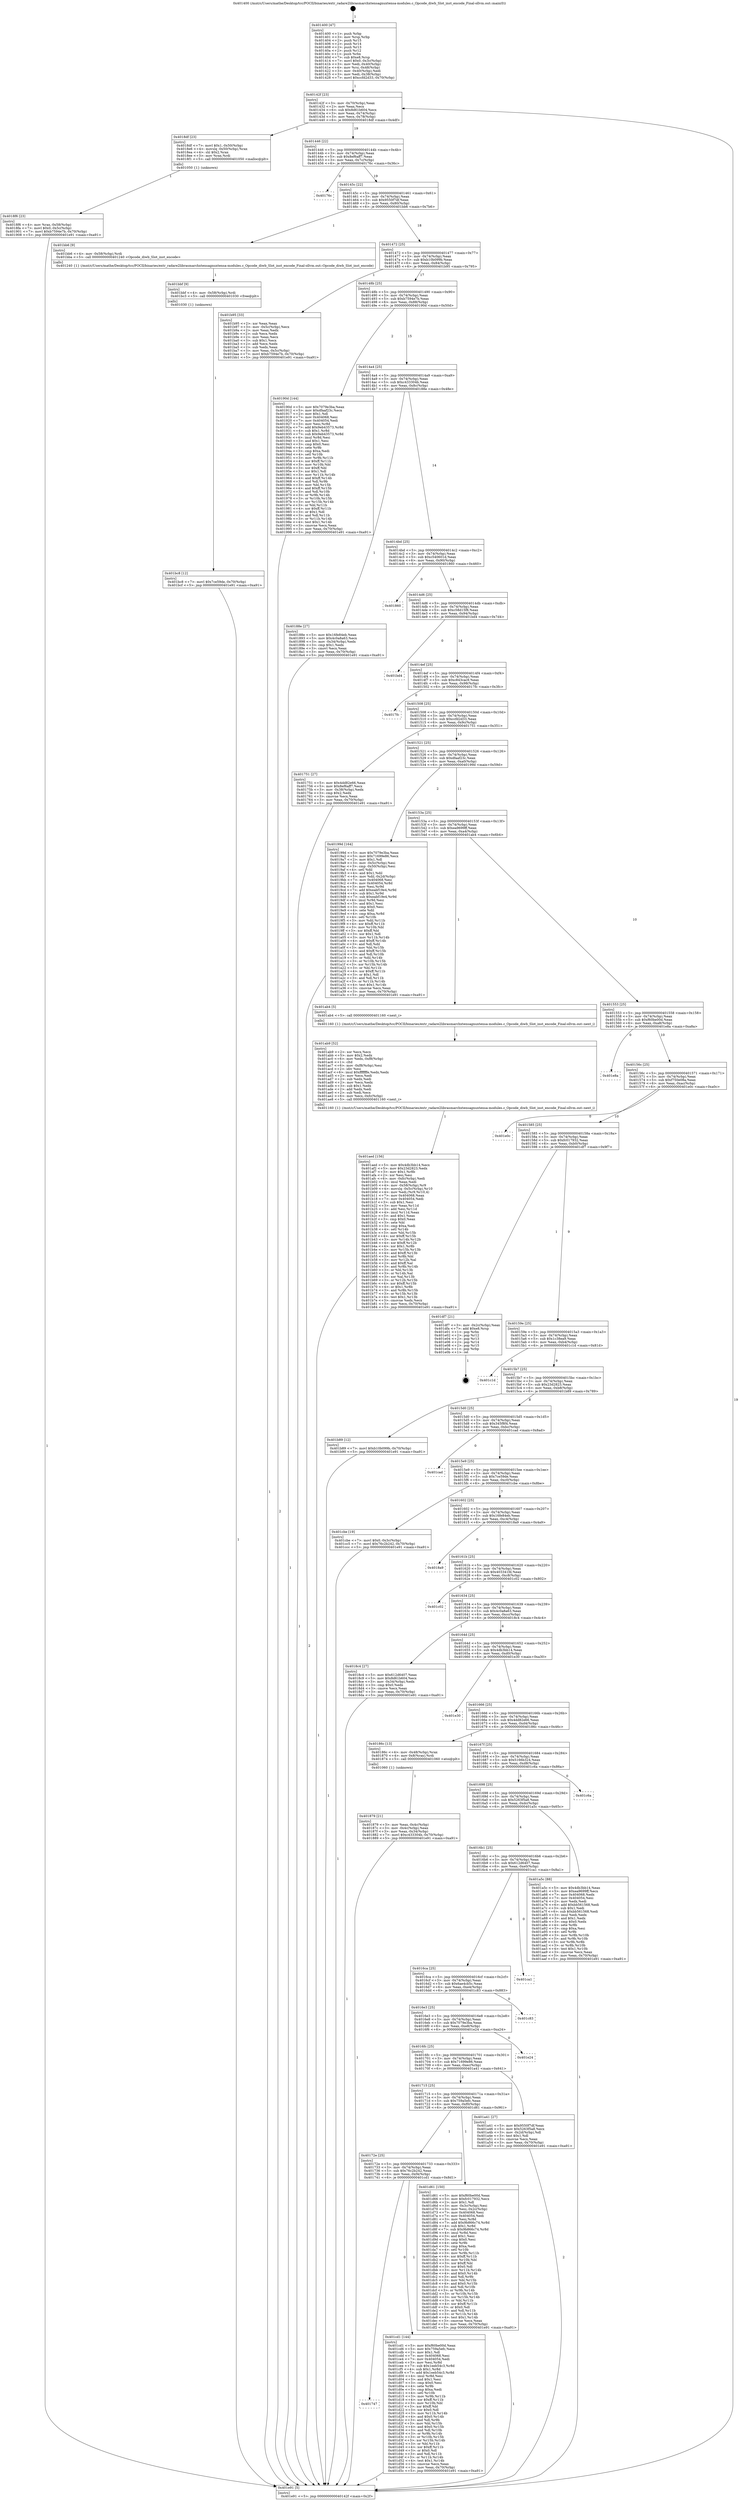 digraph "0x401400" {
  label = "0x401400 (/mnt/c/Users/mathe/Desktop/tcc/POCII/binaries/extr_radare2librasmarchxtensagnuxtensa-modules.c_Opcode_diwb_Slot_inst_encode_Final-ollvm.out::main(0))"
  labelloc = "t"
  node[shape=record]

  Entry [label="",width=0.3,height=0.3,shape=circle,fillcolor=black,style=filled]
  "0x40142f" [label="{
     0x40142f [23]\l
     | [instrs]\l
     &nbsp;&nbsp;0x40142f \<+3\>: mov -0x70(%rbp),%eax\l
     &nbsp;&nbsp;0x401432 \<+2\>: mov %eax,%ecx\l
     &nbsp;&nbsp;0x401434 \<+6\>: sub $0x8d61b604,%ecx\l
     &nbsp;&nbsp;0x40143a \<+3\>: mov %eax,-0x74(%rbp)\l
     &nbsp;&nbsp;0x40143d \<+3\>: mov %ecx,-0x78(%rbp)\l
     &nbsp;&nbsp;0x401440 \<+6\>: je 00000000004018df \<main+0x4df\>\l
  }"]
  "0x4018df" [label="{
     0x4018df [23]\l
     | [instrs]\l
     &nbsp;&nbsp;0x4018df \<+7\>: movl $0x1,-0x50(%rbp)\l
     &nbsp;&nbsp;0x4018e6 \<+4\>: movslq -0x50(%rbp),%rax\l
     &nbsp;&nbsp;0x4018ea \<+4\>: shl $0x2,%rax\l
     &nbsp;&nbsp;0x4018ee \<+3\>: mov %rax,%rdi\l
     &nbsp;&nbsp;0x4018f1 \<+5\>: call 0000000000401050 \<malloc@plt\>\l
     | [calls]\l
     &nbsp;&nbsp;0x401050 \{1\} (unknown)\l
  }"]
  "0x401446" [label="{
     0x401446 [22]\l
     | [instrs]\l
     &nbsp;&nbsp;0x401446 \<+5\>: jmp 000000000040144b \<main+0x4b\>\l
     &nbsp;&nbsp;0x40144b \<+3\>: mov -0x74(%rbp),%eax\l
     &nbsp;&nbsp;0x40144e \<+5\>: sub $0x8ef6aff7,%eax\l
     &nbsp;&nbsp;0x401453 \<+3\>: mov %eax,-0x7c(%rbp)\l
     &nbsp;&nbsp;0x401456 \<+6\>: je 000000000040176c \<main+0x36c\>\l
  }"]
  Exit [label="",width=0.3,height=0.3,shape=circle,fillcolor=black,style=filled,peripheries=2]
  "0x40176c" [label="{
     0x40176c\l
  }", style=dashed]
  "0x40145c" [label="{
     0x40145c [22]\l
     | [instrs]\l
     &nbsp;&nbsp;0x40145c \<+5\>: jmp 0000000000401461 \<main+0x61\>\l
     &nbsp;&nbsp;0x401461 \<+3\>: mov -0x74(%rbp),%eax\l
     &nbsp;&nbsp;0x401464 \<+5\>: sub $0x9550f7df,%eax\l
     &nbsp;&nbsp;0x401469 \<+3\>: mov %eax,-0x80(%rbp)\l
     &nbsp;&nbsp;0x40146c \<+6\>: je 0000000000401bb6 \<main+0x7b6\>\l
  }"]
  "0x401747" [label="{
     0x401747\l
  }", style=dashed]
  "0x401bb6" [label="{
     0x401bb6 [9]\l
     | [instrs]\l
     &nbsp;&nbsp;0x401bb6 \<+4\>: mov -0x58(%rbp),%rdi\l
     &nbsp;&nbsp;0x401bba \<+5\>: call 0000000000401240 \<Opcode_diwb_Slot_inst_encode\>\l
     | [calls]\l
     &nbsp;&nbsp;0x401240 \{1\} (/mnt/c/Users/mathe/Desktop/tcc/POCII/binaries/extr_radare2librasmarchxtensagnuxtensa-modules.c_Opcode_diwb_Slot_inst_encode_Final-ollvm.out::Opcode_diwb_Slot_inst_encode)\l
  }"]
  "0x401472" [label="{
     0x401472 [25]\l
     | [instrs]\l
     &nbsp;&nbsp;0x401472 \<+5\>: jmp 0000000000401477 \<main+0x77\>\l
     &nbsp;&nbsp;0x401477 \<+3\>: mov -0x74(%rbp),%eax\l
     &nbsp;&nbsp;0x40147a \<+5\>: sub $0xb10b099b,%eax\l
     &nbsp;&nbsp;0x40147f \<+6\>: mov %eax,-0x84(%rbp)\l
     &nbsp;&nbsp;0x401485 \<+6\>: je 0000000000401b95 \<main+0x795\>\l
  }"]
  "0x401cd1" [label="{
     0x401cd1 [144]\l
     | [instrs]\l
     &nbsp;&nbsp;0x401cd1 \<+5\>: mov $0xf60be00d,%eax\l
     &nbsp;&nbsp;0x401cd6 \<+5\>: mov $0x759a5efc,%ecx\l
     &nbsp;&nbsp;0x401cdb \<+2\>: mov $0x1,%dl\l
     &nbsp;&nbsp;0x401cdd \<+7\>: mov 0x404068,%esi\l
     &nbsp;&nbsp;0x401ce4 \<+7\>: mov 0x404054,%edi\l
     &nbsp;&nbsp;0x401ceb \<+3\>: mov %esi,%r8d\l
     &nbsp;&nbsp;0x401cee \<+7\>: sub $0x1eeb54c3,%r8d\l
     &nbsp;&nbsp;0x401cf5 \<+4\>: sub $0x1,%r8d\l
     &nbsp;&nbsp;0x401cf9 \<+7\>: add $0x1eeb54c3,%r8d\l
     &nbsp;&nbsp;0x401d00 \<+4\>: imul %r8d,%esi\l
     &nbsp;&nbsp;0x401d04 \<+3\>: and $0x1,%esi\l
     &nbsp;&nbsp;0x401d07 \<+3\>: cmp $0x0,%esi\l
     &nbsp;&nbsp;0x401d0a \<+4\>: sete %r9b\l
     &nbsp;&nbsp;0x401d0e \<+3\>: cmp $0xa,%edi\l
     &nbsp;&nbsp;0x401d11 \<+4\>: setl %r10b\l
     &nbsp;&nbsp;0x401d15 \<+3\>: mov %r9b,%r11b\l
     &nbsp;&nbsp;0x401d18 \<+4\>: xor $0xff,%r11b\l
     &nbsp;&nbsp;0x401d1c \<+3\>: mov %r10b,%bl\l
     &nbsp;&nbsp;0x401d1f \<+3\>: xor $0xff,%bl\l
     &nbsp;&nbsp;0x401d22 \<+3\>: xor $0x0,%dl\l
     &nbsp;&nbsp;0x401d25 \<+3\>: mov %r11b,%r14b\l
     &nbsp;&nbsp;0x401d28 \<+4\>: and $0x0,%r14b\l
     &nbsp;&nbsp;0x401d2c \<+3\>: and %dl,%r9b\l
     &nbsp;&nbsp;0x401d2f \<+3\>: mov %bl,%r15b\l
     &nbsp;&nbsp;0x401d32 \<+4\>: and $0x0,%r15b\l
     &nbsp;&nbsp;0x401d36 \<+3\>: and %dl,%r10b\l
     &nbsp;&nbsp;0x401d39 \<+3\>: or %r9b,%r14b\l
     &nbsp;&nbsp;0x401d3c \<+3\>: or %r10b,%r15b\l
     &nbsp;&nbsp;0x401d3f \<+3\>: xor %r15b,%r14b\l
     &nbsp;&nbsp;0x401d42 \<+3\>: or %bl,%r11b\l
     &nbsp;&nbsp;0x401d45 \<+4\>: xor $0xff,%r11b\l
     &nbsp;&nbsp;0x401d49 \<+3\>: or $0x0,%dl\l
     &nbsp;&nbsp;0x401d4c \<+3\>: and %dl,%r11b\l
     &nbsp;&nbsp;0x401d4f \<+3\>: or %r11b,%r14b\l
     &nbsp;&nbsp;0x401d52 \<+4\>: test $0x1,%r14b\l
     &nbsp;&nbsp;0x401d56 \<+3\>: cmovne %ecx,%eax\l
     &nbsp;&nbsp;0x401d59 \<+3\>: mov %eax,-0x70(%rbp)\l
     &nbsp;&nbsp;0x401d5c \<+5\>: jmp 0000000000401e91 \<main+0xa91\>\l
  }"]
  "0x401b95" [label="{
     0x401b95 [33]\l
     | [instrs]\l
     &nbsp;&nbsp;0x401b95 \<+2\>: xor %eax,%eax\l
     &nbsp;&nbsp;0x401b97 \<+3\>: mov -0x5c(%rbp),%ecx\l
     &nbsp;&nbsp;0x401b9a \<+2\>: mov %eax,%edx\l
     &nbsp;&nbsp;0x401b9c \<+2\>: sub %ecx,%edx\l
     &nbsp;&nbsp;0x401b9e \<+2\>: mov %eax,%ecx\l
     &nbsp;&nbsp;0x401ba0 \<+3\>: sub $0x1,%ecx\l
     &nbsp;&nbsp;0x401ba3 \<+2\>: add %ecx,%edx\l
     &nbsp;&nbsp;0x401ba5 \<+2\>: sub %edx,%eax\l
     &nbsp;&nbsp;0x401ba7 \<+3\>: mov %eax,-0x5c(%rbp)\l
     &nbsp;&nbsp;0x401baa \<+7\>: movl $0xb7594e7b,-0x70(%rbp)\l
     &nbsp;&nbsp;0x401bb1 \<+5\>: jmp 0000000000401e91 \<main+0xa91\>\l
  }"]
  "0x40148b" [label="{
     0x40148b [25]\l
     | [instrs]\l
     &nbsp;&nbsp;0x40148b \<+5\>: jmp 0000000000401490 \<main+0x90\>\l
     &nbsp;&nbsp;0x401490 \<+3\>: mov -0x74(%rbp),%eax\l
     &nbsp;&nbsp;0x401493 \<+5\>: sub $0xb7594e7b,%eax\l
     &nbsp;&nbsp;0x401498 \<+6\>: mov %eax,-0x88(%rbp)\l
     &nbsp;&nbsp;0x40149e \<+6\>: je 000000000040190d \<main+0x50d\>\l
  }"]
  "0x40172e" [label="{
     0x40172e [25]\l
     | [instrs]\l
     &nbsp;&nbsp;0x40172e \<+5\>: jmp 0000000000401733 \<main+0x333\>\l
     &nbsp;&nbsp;0x401733 \<+3\>: mov -0x74(%rbp),%eax\l
     &nbsp;&nbsp;0x401736 \<+5\>: sub $0x76c2b242,%eax\l
     &nbsp;&nbsp;0x40173b \<+6\>: mov %eax,-0xf4(%rbp)\l
     &nbsp;&nbsp;0x401741 \<+6\>: je 0000000000401cd1 \<main+0x8d1\>\l
  }"]
  "0x40190d" [label="{
     0x40190d [144]\l
     | [instrs]\l
     &nbsp;&nbsp;0x40190d \<+5\>: mov $0x7079e3ba,%eax\l
     &nbsp;&nbsp;0x401912 \<+5\>: mov $0xdfaaf23c,%ecx\l
     &nbsp;&nbsp;0x401917 \<+2\>: mov $0x1,%dl\l
     &nbsp;&nbsp;0x401919 \<+7\>: mov 0x404068,%esi\l
     &nbsp;&nbsp;0x401920 \<+7\>: mov 0x404054,%edi\l
     &nbsp;&nbsp;0x401927 \<+3\>: mov %esi,%r8d\l
     &nbsp;&nbsp;0x40192a \<+7\>: add $0x9eb43573,%r8d\l
     &nbsp;&nbsp;0x401931 \<+4\>: sub $0x1,%r8d\l
     &nbsp;&nbsp;0x401935 \<+7\>: sub $0x9eb43573,%r8d\l
     &nbsp;&nbsp;0x40193c \<+4\>: imul %r8d,%esi\l
     &nbsp;&nbsp;0x401940 \<+3\>: and $0x1,%esi\l
     &nbsp;&nbsp;0x401943 \<+3\>: cmp $0x0,%esi\l
     &nbsp;&nbsp;0x401946 \<+4\>: sete %r9b\l
     &nbsp;&nbsp;0x40194a \<+3\>: cmp $0xa,%edi\l
     &nbsp;&nbsp;0x40194d \<+4\>: setl %r10b\l
     &nbsp;&nbsp;0x401951 \<+3\>: mov %r9b,%r11b\l
     &nbsp;&nbsp;0x401954 \<+4\>: xor $0xff,%r11b\l
     &nbsp;&nbsp;0x401958 \<+3\>: mov %r10b,%bl\l
     &nbsp;&nbsp;0x40195b \<+3\>: xor $0xff,%bl\l
     &nbsp;&nbsp;0x40195e \<+3\>: xor $0x1,%dl\l
     &nbsp;&nbsp;0x401961 \<+3\>: mov %r11b,%r14b\l
     &nbsp;&nbsp;0x401964 \<+4\>: and $0xff,%r14b\l
     &nbsp;&nbsp;0x401968 \<+3\>: and %dl,%r9b\l
     &nbsp;&nbsp;0x40196b \<+3\>: mov %bl,%r15b\l
     &nbsp;&nbsp;0x40196e \<+4\>: and $0xff,%r15b\l
     &nbsp;&nbsp;0x401972 \<+3\>: and %dl,%r10b\l
     &nbsp;&nbsp;0x401975 \<+3\>: or %r9b,%r14b\l
     &nbsp;&nbsp;0x401978 \<+3\>: or %r10b,%r15b\l
     &nbsp;&nbsp;0x40197b \<+3\>: xor %r15b,%r14b\l
     &nbsp;&nbsp;0x40197e \<+3\>: or %bl,%r11b\l
     &nbsp;&nbsp;0x401981 \<+4\>: xor $0xff,%r11b\l
     &nbsp;&nbsp;0x401985 \<+3\>: or $0x1,%dl\l
     &nbsp;&nbsp;0x401988 \<+3\>: and %dl,%r11b\l
     &nbsp;&nbsp;0x40198b \<+3\>: or %r11b,%r14b\l
     &nbsp;&nbsp;0x40198e \<+4\>: test $0x1,%r14b\l
     &nbsp;&nbsp;0x401992 \<+3\>: cmovne %ecx,%eax\l
     &nbsp;&nbsp;0x401995 \<+3\>: mov %eax,-0x70(%rbp)\l
     &nbsp;&nbsp;0x401998 \<+5\>: jmp 0000000000401e91 \<main+0xa91\>\l
  }"]
  "0x4014a4" [label="{
     0x4014a4 [25]\l
     | [instrs]\l
     &nbsp;&nbsp;0x4014a4 \<+5\>: jmp 00000000004014a9 \<main+0xa9\>\l
     &nbsp;&nbsp;0x4014a9 \<+3\>: mov -0x74(%rbp),%eax\l
     &nbsp;&nbsp;0x4014ac \<+5\>: sub $0xc433304b,%eax\l
     &nbsp;&nbsp;0x4014b1 \<+6\>: mov %eax,-0x8c(%rbp)\l
     &nbsp;&nbsp;0x4014b7 \<+6\>: je 000000000040188e \<main+0x48e\>\l
  }"]
  "0x401d61" [label="{
     0x401d61 [150]\l
     | [instrs]\l
     &nbsp;&nbsp;0x401d61 \<+5\>: mov $0xf60be00d,%eax\l
     &nbsp;&nbsp;0x401d66 \<+5\>: mov $0xfc017932,%ecx\l
     &nbsp;&nbsp;0x401d6b \<+2\>: mov $0x1,%dl\l
     &nbsp;&nbsp;0x401d6d \<+3\>: mov -0x3c(%rbp),%esi\l
     &nbsp;&nbsp;0x401d70 \<+3\>: mov %esi,-0x2c(%rbp)\l
     &nbsp;&nbsp;0x401d73 \<+7\>: mov 0x404068,%esi\l
     &nbsp;&nbsp;0x401d7a \<+7\>: mov 0x404054,%edi\l
     &nbsp;&nbsp;0x401d81 \<+3\>: mov %esi,%r8d\l
     &nbsp;&nbsp;0x401d84 \<+7\>: add $0x9b866c74,%r8d\l
     &nbsp;&nbsp;0x401d8b \<+4\>: sub $0x1,%r8d\l
     &nbsp;&nbsp;0x401d8f \<+7\>: sub $0x9b866c74,%r8d\l
     &nbsp;&nbsp;0x401d96 \<+4\>: imul %r8d,%esi\l
     &nbsp;&nbsp;0x401d9a \<+3\>: and $0x1,%esi\l
     &nbsp;&nbsp;0x401d9d \<+3\>: cmp $0x0,%esi\l
     &nbsp;&nbsp;0x401da0 \<+4\>: sete %r9b\l
     &nbsp;&nbsp;0x401da4 \<+3\>: cmp $0xa,%edi\l
     &nbsp;&nbsp;0x401da7 \<+4\>: setl %r10b\l
     &nbsp;&nbsp;0x401dab \<+3\>: mov %r9b,%r11b\l
     &nbsp;&nbsp;0x401dae \<+4\>: xor $0xff,%r11b\l
     &nbsp;&nbsp;0x401db2 \<+3\>: mov %r10b,%bl\l
     &nbsp;&nbsp;0x401db5 \<+3\>: xor $0xff,%bl\l
     &nbsp;&nbsp;0x401db8 \<+3\>: xor $0x0,%dl\l
     &nbsp;&nbsp;0x401dbb \<+3\>: mov %r11b,%r14b\l
     &nbsp;&nbsp;0x401dbe \<+4\>: and $0x0,%r14b\l
     &nbsp;&nbsp;0x401dc2 \<+3\>: and %dl,%r9b\l
     &nbsp;&nbsp;0x401dc5 \<+3\>: mov %bl,%r15b\l
     &nbsp;&nbsp;0x401dc8 \<+4\>: and $0x0,%r15b\l
     &nbsp;&nbsp;0x401dcc \<+3\>: and %dl,%r10b\l
     &nbsp;&nbsp;0x401dcf \<+3\>: or %r9b,%r14b\l
     &nbsp;&nbsp;0x401dd2 \<+3\>: or %r10b,%r15b\l
     &nbsp;&nbsp;0x401dd5 \<+3\>: xor %r15b,%r14b\l
     &nbsp;&nbsp;0x401dd8 \<+3\>: or %bl,%r11b\l
     &nbsp;&nbsp;0x401ddb \<+4\>: xor $0xff,%r11b\l
     &nbsp;&nbsp;0x401ddf \<+3\>: or $0x0,%dl\l
     &nbsp;&nbsp;0x401de2 \<+3\>: and %dl,%r11b\l
     &nbsp;&nbsp;0x401de5 \<+3\>: or %r11b,%r14b\l
     &nbsp;&nbsp;0x401de8 \<+4\>: test $0x1,%r14b\l
     &nbsp;&nbsp;0x401dec \<+3\>: cmovne %ecx,%eax\l
     &nbsp;&nbsp;0x401def \<+3\>: mov %eax,-0x70(%rbp)\l
     &nbsp;&nbsp;0x401df2 \<+5\>: jmp 0000000000401e91 \<main+0xa91\>\l
  }"]
  "0x40188e" [label="{
     0x40188e [27]\l
     | [instrs]\l
     &nbsp;&nbsp;0x40188e \<+5\>: mov $0x16fe84eb,%eax\l
     &nbsp;&nbsp;0x401893 \<+5\>: mov $0x4c0a8a63,%ecx\l
     &nbsp;&nbsp;0x401898 \<+3\>: mov -0x34(%rbp),%edx\l
     &nbsp;&nbsp;0x40189b \<+3\>: cmp $0x1,%edx\l
     &nbsp;&nbsp;0x40189e \<+3\>: cmovl %ecx,%eax\l
     &nbsp;&nbsp;0x4018a1 \<+3\>: mov %eax,-0x70(%rbp)\l
     &nbsp;&nbsp;0x4018a4 \<+5\>: jmp 0000000000401e91 \<main+0xa91\>\l
  }"]
  "0x4014bd" [label="{
     0x4014bd [25]\l
     | [instrs]\l
     &nbsp;&nbsp;0x4014bd \<+5\>: jmp 00000000004014c2 \<main+0xc2\>\l
     &nbsp;&nbsp;0x4014c2 \<+3\>: mov -0x74(%rbp),%eax\l
     &nbsp;&nbsp;0x4014c5 \<+5\>: sub $0xc540601d,%eax\l
     &nbsp;&nbsp;0x4014ca \<+6\>: mov %eax,-0x90(%rbp)\l
     &nbsp;&nbsp;0x4014d0 \<+6\>: je 0000000000401860 \<main+0x460\>\l
  }"]
  "0x401bc8" [label="{
     0x401bc8 [12]\l
     | [instrs]\l
     &nbsp;&nbsp;0x401bc8 \<+7\>: movl $0x7ce59de,-0x70(%rbp)\l
     &nbsp;&nbsp;0x401bcf \<+5\>: jmp 0000000000401e91 \<main+0xa91\>\l
  }"]
  "0x401860" [label="{
     0x401860\l
  }", style=dashed]
  "0x4014d6" [label="{
     0x4014d6 [25]\l
     | [instrs]\l
     &nbsp;&nbsp;0x4014d6 \<+5\>: jmp 00000000004014db \<main+0xdb\>\l
     &nbsp;&nbsp;0x4014db \<+3\>: mov -0x74(%rbp),%eax\l
     &nbsp;&nbsp;0x4014de \<+5\>: sub $0xc58d15f8,%eax\l
     &nbsp;&nbsp;0x4014e3 \<+6\>: mov %eax,-0x94(%rbp)\l
     &nbsp;&nbsp;0x4014e9 \<+6\>: je 0000000000401bd4 \<main+0x7d4\>\l
  }"]
  "0x401bbf" [label="{
     0x401bbf [9]\l
     | [instrs]\l
     &nbsp;&nbsp;0x401bbf \<+4\>: mov -0x58(%rbp),%rdi\l
     &nbsp;&nbsp;0x401bc3 \<+5\>: call 0000000000401030 \<free@plt\>\l
     | [calls]\l
     &nbsp;&nbsp;0x401030 \{1\} (unknown)\l
  }"]
  "0x401bd4" [label="{
     0x401bd4\l
  }", style=dashed]
  "0x4014ef" [label="{
     0x4014ef [25]\l
     | [instrs]\l
     &nbsp;&nbsp;0x4014ef \<+5\>: jmp 00000000004014f4 \<main+0xf4\>\l
     &nbsp;&nbsp;0x4014f4 \<+3\>: mov -0x74(%rbp),%eax\l
     &nbsp;&nbsp;0x4014f7 \<+5\>: sub $0xc843cac9,%eax\l
     &nbsp;&nbsp;0x4014fc \<+6\>: mov %eax,-0x98(%rbp)\l
     &nbsp;&nbsp;0x401502 \<+6\>: je 00000000004017fc \<main+0x3fc\>\l
  }"]
  "0x401aed" [label="{
     0x401aed [156]\l
     | [instrs]\l
     &nbsp;&nbsp;0x401aed \<+5\>: mov $0x4db3bb14,%ecx\l
     &nbsp;&nbsp;0x401af2 \<+5\>: mov $0x23d2823,%edx\l
     &nbsp;&nbsp;0x401af7 \<+3\>: mov $0x1,%r8b\l
     &nbsp;&nbsp;0x401afa \<+2\>: xor %esi,%esi\l
     &nbsp;&nbsp;0x401afc \<+6\>: mov -0xfc(%rbp),%edi\l
     &nbsp;&nbsp;0x401b02 \<+3\>: imul %eax,%edi\l
     &nbsp;&nbsp;0x401b05 \<+4\>: mov -0x58(%rbp),%r9\l
     &nbsp;&nbsp;0x401b09 \<+4\>: movslq -0x5c(%rbp),%r10\l
     &nbsp;&nbsp;0x401b0d \<+4\>: mov %edi,(%r9,%r10,4)\l
     &nbsp;&nbsp;0x401b11 \<+7\>: mov 0x404068,%eax\l
     &nbsp;&nbsp;0x401b18 \<+7\>: mov 0x404054,%edi\l
     &nbsp;&nbsp;0x401b1f \<+3\>: sub $0x1,%esi\l
     &nbsp;&nbsp;0x401b22 \<+3\>: mov %eax,%r11d\l
     &nbsp;&nbsp;0x401b25 \<+3\>: add %esi,%r11d\l
     &nbsp;&nbsp;0x401b28 \<+4\>: imul %r11d,%eax\l
     &nbsp;&nbsp;0x401b2c \<+3\>: and $0x1,%eax\l
     &nbsp;&nbsp;0x401b2f \<+3\>: cmp $0x0,%eax\l
     &nbsp;&nbsp;0x401b32 \<+3\>: sete %bl\l
     &nbsp;&nbsp;0x401b35 \<+3\>: cmp $0xa,%edi\l
     &nbsp;&nbsp;0x401b38 \<+4\>: setl %r14b\l
     &nbsp;&nbsp;0x401b3c \<+3\>: mov %bl,%r15b\l
     &nbsp;&nbsp;0x401b3f \<+4\>: xor $0xff,%r15b\l
     &nbsp;&nbsp;0x401b43 \<+3\>: mov %r14b,%r12b\l
     &nbsp;&nbsp;0x401b46 \<+4\>: xor $0xff,%r12b\l
     &nbsp;&nbsp;0x401b4a \<+4\>: xor $0x1,%r8b\l
     &nbsp;&nbsp;0x401b4e \<+3\>: mov %r15b,%r13b\l
     &nbsp;&nbsp;0x401b51 \<+4\>: and $0xff,%r13b\l
     &nbsp;&nbsp;0x401b55 \<+3\>: and %r8b,%bl\l
     &nbsp;&nbsp;0x401b58 \<+3\>: mov %r12b,%al\l
     &nbsp;&nbsp;0x401b5b \<+2\>: and $0xff,%al\l
     &nbsp;&nbsp;0x401b5d \<+3\>: and %r8b,%r14b\l
     &nbsp;&nbsp;0x401b60 \<+3\>: or %bl,%r13b\l
     &nbsp;&nbsp;0x401b63 \<+3\>: or %r14b,%al\l
     &nbsp;&nbsp;0x401b66 \<+3\>: xor %al,%r13b\l
     &nbsp;&nbsp;0x401b69 \<+3\>: or %r12b,%r15b\l
     &nbsp;&nbsp;0x401b6c \<+4\>: xor $0xff,%r15b\l
     &nbsp;&nbsp;0x401b70 \<+4\>: or $0x1,%r8b\l
     &nbsp;&nbsp;0x401b74 \<+3\>: and %r8b,%r15b\l
     &nbsp;&nbsp;0x401b77 \<+3\>: or %r15b,%r13b\l
     &nbsp;&nbsp;0x401b7a \<+4\>: test $0x1,%r13b\l
     &nbsp;&nbsp;0x401b7e \<+3\>: cmovne %edx,%ecx\l
     &nbsp;&nbsp;0x401b81 \<+3\>: mov %ecx,-0x70(%rbp)\l
     &nbsp;&nbsp;0x401b84 \<+5\>: jmp 0000000000401e91 \<main+0xa91\>\l
  }"]
  "0x4017fc" [label="{
     0x4017fc\l
  }", style=dashed]
  "0x401508" [label="{
     0x401508 [25]\l
     | [instrs]\l
     &nbsp;&nbsp;0x401508 \<+5\>: jmp 000000000040150d \<main+0x10d\>\l
     &nbsp;&nbsp;0x40150d \<+3\>: mov -0x74(%rbp),%eax\l
     &nbsp;&nbsp;0x401510 \<+5\>: sub $0xccfd2d33,%eax\l
     &nbsp;&nbsp;0x401515 \<+6\>: mov %eax,-0x9c(%rbp)\l
     &nbsp;&nbsp;0x40151b \<+6\>: je 0000000000401751 \<main+0x351\>\l
  }"]
  "0x401ab9" [label="{
     0x401ab9 [52]\l
     | [instrs]\l
     &nbsp;&nbsp;0x401ab9 \<+2\>: xor %ecx,%ecx\l
     &nbsp;&nbsp;0x401abb \<+5\>: mov $0x2,%edx\l
     &nbsp;&nbsp;0x401ac0 \<+6\>: mov %edx,-0xf8(%rbp)\l
     &nbsp;&nbsp;0x401ac6 \<+1\>: cltd\l
     &nbsp;&nbsp;0x401ac7 \<+6\>: mov -0xf8(%rbp),%esi\l
     &nbsp;&nbsp;0x401acd \<+2\>: idiv %esi\l
     &nbsp;&nbsp;0x401acf \<+6\>: imul $0xfffffffe,%edx,%edx\l
     &nbsp;&nbsp;0x401ad5 \<+2\>: mov %ecx,%edi\l
     &nbsp;&nbsp;0x401ad7 \<+2\>: sub %edx,%edi\l
     &nbsp;&nbsp;0x401ad9 \<+2\>: mov %ecx,%edx\l
     &nbsp;&nbsp;0x401adb \<+3\>: sub $0x1,%edx\l
     &nbsp;&nbsp;0x401ade \<+2\>: add %edx,%edi\l
     &nbsp;&nbsp;0x401ae0 \<+2\>: sub %edi,%ecx\l
     &nbsp;&nbsp;0x401ae2 \<+6\>: mov %ecx,-0xfc(%rbp)\l
     &nbsp;&nbsp;0x401ae8 \<+5\>: call 0000000000401160 \<next_i\>\l
     | [calls]\l
     &nbsp;&nbsp;0x401160 \{1\} (/mnt/c/Users/mathe/Desktop/tcc/POCII/binaries/extr_radare2librasmarchxtensagnuxtensa-modules.c_Opcode_diwb_Slot_inst_encode_Final-ollvm.out::next_i)\l
  }"]
  "0x401751" [label="{
     0x401751 [27]\l
     | [instrs]\l
     &nbsp;&nbsp;0x401751 \<+5\>: mov $0x4dd82e66,%eax\l
     &nbsp;&nbsp;0x401756 \<+5\>: mov $0x8ef6aff7,%ecx\l
     &nbsp;&nbsp;0x40175b \<+3\>: mov -0x38(%rbp),%edx\l
     &nbsp;&nbsp;0x40175e \<+3\>: cmp $0x2,%edx\l
     &nbsp;&nbsp;0x401761 \<+3\>: cmovne %ecx,%eax\l
     &nbsp;&nbsp;0x401764 \<+3\>: mov %eax,-0x70(%rbp)\l
     &nbsp;&nbsp;0x401767 \<+5\>: jmp 0000000000401e91 \<main+0xa91\>\l
  }"]
  "0x401521" [label="{
     0x401521 [25]\l
     | [instrs]\l
     &nbsp;&nbsp;0x401521 \<+5\>: jmp 0000000000401526 \<main+0x126\>\l
     &nbsp;&nbsp;0x401526 \<+3\>: mov -0x74(%rbp),%eax\l
     &nbsp;&nbsp;0x401529 \<+5\>: sub $0xdfaaf23c,%eax\l
     &nbsp;&nbsp;0x40152e \<+6\>: mov %eax,-0xa0(%rbp)\l
     &nbsp;&nbsp;0x401534 \<+6\>: je 000000000040199d \<main+0x59d\>\l
  }"]
  "0x401e91" [label="{
     0x401e91 [5]\l
     | [instrs]\l
     &nbsp;&nbsp;0x401e91 \<+5\>: jmp 000000000040142f \<main+0x2f\>\l
  }"]
  "0x401400" [label="{
     0x401400 [47]\l
     | [instrs]\l
     &nbsp;&nbsp;0x401400 \<+1\>: push %rbp\l
     &nbsp;&nbsp;0x401401 \<+3\>: mov %rsp,%rbp\l
     &nbsp;&nbsp;0x401404 \<+2\>: push %r15\l
     &nbsp;&nbsp;0x401406 \<+2\>: push %r14\l
     &nbsp;&nbsp;0x401408 \<+2\>: push %r13\l
     &nbsp;&nbsp;0x40140a \<+2\>: push %r12\l
     &nbsp;&nbsp;0x40140c \<+1\>: push %rbx\l
     &nbsp;&nbsp;0x40140d \<+7\>: sub $0xe8,%rsp\l
     &nbsp;&nbsp;0x401414 \<+7\>: movl $0x0,-0x3c(%rbp)\l
     &nbsp;&nbsp;0x40141b \<+3\>: mov %edi,-0x40(%rbp)\l
     &nbsp;&nbsp;0x40141e \<+4\>: mov %rsi,-0x48(%rbp)\l
     &nbsp;&nbsp;0x401422 \<+3\>: mov -0x40(%rbp),%edi\l
     &nbsp;&nbsp;0x401425 \<+3\>: mov %edi,-0x38(%rbp)\l
     &nbsp;&nbsp;0x401428 \<+7\>: movl $0xccfd2d33,-0x70(%rbp)\l
  }"]
  "0x401715" [label="{
     0x401715 [25]\l
     | [instrs]\l
     &nbsp;&nbsp;0x401715 \<+5\>: jmp 000000000040171a \<main+0x31a\>\l
     &nbsp;&nbsp;0x40171a \<+3\>: mov -0x74(%rbp),%eax\l
     &nbsp;&nbsp;0x40171d \<+5\>: sub $0x759a5efc,%eax\l
     &nbsp;&nbsp;0x401722 \<+6\>: mov %eax,-0xf0(%rbp)\l
     &nbsp;&nbsp;0x401728 \<+6\>: je 0000000000401d61 \<main+0x961\>\l
  }"]
  "0x40199d" [label="{
     0x40199d [164]\l
     | [instrs]\l
     &nbsp;&nbsp;0x40199d \<+5\>: mov $0x7079e3ba,%eax\l
     &nbsp;&nbsp;0x4019a2 \<+5\>: mov $0x71699e86,%ecx\l
     &nbsp;&nbsp;0x4019a7 \<+2\>: mov $0x1,%dl\l
     &nbsp;&nbsp;0x4019a9 \<+3\>: mov -0x5c(%rbp),%esi\l
     &nbsp;&nbsp;0x4019ac \<+3\>: cmp -0x50(%rbp),%esi\l
     &nbsp;&nbsp;0x4019af \<+4\>: setl %dil\l
     &nbsp;&nbsp;0x4019b3 \<+4\>: and $0x1,%dil\l
     &nbsp;&nbsp;0x4019b7 \<+4\>: mov %dil,-0x2d(%rbp)\l
     &nbsp;&nbsp;0x4019bb \<+7\>: mov 0x404068,%esi\l
     &nbsp;&nbsp;0x4019c2 \<+8\>: mov 0x404054,%r8d\l
     &nbsp;&nbsp;0x4019ca \<+3\>: mov %esi,%r9d\l
     &nbsp;&nbsp;0x4019cd \<+7\>: add $0xeabf19e4,%r9d\l
     &nbsp;&nbsp;0x4019d4 \<+4\>: sub $0x1,%r9d\l
     &nbsp;&nbsp;0x4019d8 \<+7\>: sub $0xeabf19e4,%r9d\l
     &nbsp;&nbsp;0x4019df \<+4\>: imul %r9d,%esi\l
     &nbsp;&nbsp;0x4019e3 \<+3\>: and $0x1,%esi\l
     &nbsp;&nbsp;0x4019e6 \<+3\>: cmp $0x0,%esi\l
     &nbsp;&nbsp;0x4019e9 \<+4\>: sete %dil\l
     &nbsp;&nbsp;0x4019ed \<+4\>: cmp $0xa,%r8d\l
     &nbsp;&nbsp;0x4019f1 \<+4\>: setl %r10b\l
     &nbsp;&nbsp;0x4019f5 \<+3\>: mov %dil,%r11b\l
     &nbsp;&nbsp;0x4019f8 \<+4\>: xor $0xff,%r11b\l
     &nbsp;&nbsp;0x4019fc \<+3\>: mov %r10b,%bl\l
     &nbsp;&nbsp;0x4019ff \<+3\>: xor $0xff,%bl\l
     &nbsp;&nbsp;0x401a02 \<+3\>: xor $0x1,%dl\l
     &nbsp;&nbsp;0x401a05 \<+3\>: mov %r11b,%r14b\l
     &nbsp;&nbsp;0x401a08 \<+4\>: and $0xff,%r14b\l
     &nbsp;&nbsp;0x401a0c \<+3\>: and %dl,%dil\l
     &nbsp;&nbsp;0x401a0f \<+3\>: mov %bl,%r15b\l
     &nbsp;&nbsp;0x401a12 \<+4\>: and $0xff,%r15b\l
     &nbsp;&nbsp;0x401a16 \<+3\>: and %dl,%r10b\l
     &nbsp;&nbsp;0x401a19 \<+3\>: or %dil,%r14b\l
     &nbsp;&nbsp;0x401a1c \<+3\>: or %r10b,%r15b\l
     &nbsp;&nbsp;0x401a1f \<+3\>: xor %r15b,%r14b\l
     &nbsp;&nbsp;0x401a22 \<+3\>: or %bl,%r11b\l
     &nbsp;&nbsp;0x401a25 \<+4\>: xor $0xff,%r11b\l
     &nbsp;&nbsp;0x401a29 \<+3\>: or $0x1,%dl\l
     &nbsp;&nbsp;0x401a2c \<+3\>: and %dl,%r11b\l
     &nbsp;&nbsp;0x401a2f \<+3\>: or %r11b,%r14b\l
     &nbsp;&nbsp;0x401a32 \<+4\>: test $0x1,%r14b\l
     &nbsp;&nbsp;0x401a36 \<+3\>: cmovne %ecx,%eax\l
     &nbsp;&nbsp;0x401a39 \<+3\>: mov %eax,-0x70(%rbp)\l
     &nbsp;&nbsp;0x401a3c \<+5\>: jmp 0000000000401e91 \<main+0xa91\>\l
  }"]
  "0x40153a" [label="{
     0x40153a [25]\l
     | [instrs]\l
     &nbsp;&nbsp;0x40153a \<+5\>: jmp 000000000040153f \<main+0x13f\>\l
     &nbsp;&nbsp;0x40153f \<+3\>: mov -0x74(%rbp),%eax\l
     &nbsp;&nbsp;0x401542 \<+5\>: sub $0xea9699ff,%eax\l
     &nbsp;&nbsp;0x401547 \<+6\>: mov %eax,-0xa4(%rbp)\l
     &nbsp;&nbsp;0x40154d \<+6\>: je 0000000000401ab4 \<main+0x6b4\>\l
  }"]
  "0x401a41" [label="{
     0x401a41 [27]\l
     | [instrs]\l
     &nbsp;&nbsp;0x401a41 \<+5\>: mov $0x9550f7df,%eax\l
     &nbsp;&nbsp;0x401a46 \<+5\>: mov $0x5263f5a8,%ecx\l
     &nbsp;&nbsp;0x401a4b \<+3\>: mov -0x2d(%rbp),%dl\l
     &nbsp;&nbsp;0x401a4e \<+3\>: test $0x1,%dl\l
     &nbsp;&nbsp;0x401a51 \<+3\>: cmovne %ecx,%eax\l
     &nbsp;&nbsp;0x401a54 \<+3\>: mov %eax,-0x70(%rbp)\l
     &nbsp;&nbsp;0x401a57 \<+5\>: jmp 0000000000401e91 \<main+0xa91\>\l
  }"]
  "0x401ab4" [label="{
     0x401ab4 [5]\l
     | [instrs]\l
     &nbsp;&nbsp;0x401ab4 \<+5\>: call 0000000000401160 \<next_i\>\l
     | [calls]\l
     &nbsp;&nbsp;0x401160 \{1\} (/mnt/c/Users/mathe/Desktop/tcc/POCII/binaries/extr_radare2librasmarchxtensagnuxtensa-modules.c_Opcode_diwb_Slot_inst_encode_Final-ollvm.out::next_i)\l
  }"]
  "0x401553" [label="{
     0x401553 [25]\l
     | [instrs]\l
     &nbsp;&nbsp;0x401553 \<+5\>: jmp 0000000000401558 \<main+0x158\>\l
     &nbsp;&nbsp;0x401558 \<+3\>: mov -0x74(%rbp),%eax\l
     &nbsp;&nbsp;0x40155b \<+5\>: sub $0xf60be00d,%eax\l
     &nbsp;&nbsp;0x401560 \<+6\>: mov %eax,-0xa8(%rbp)\l
     &nbsp;&nbsp;0x401566 \<+6\>: je 0000000000401e8a \<main+0xa8a\>\l
  }"]
  "0x4016fc" [label="{
     0x4016fc [25]\l
     | [instrs]\l
     &nbsp;&nbsp;0x4016fc \<+5\>: jmp 0000000000401701 \<main+0x301\>\l
     &nbsp;&nbsp;0x401701 \<+3\>: mov -0x74(%rbp),%eax\l
     &nbsp;&nbsp;0x401704 \<+5\>: sub $0x71699e86,%eax\l
     &nbsp;&nbsp;0x401709 \<+6\>: mov %eax,-0xec(%rbp)\l
     &nbsp;&nbsp;0x40170f \<+6\>: je 0000000000401a41 \<main+0x641\>\l
  }"]
  "0x401e8a" [label="{
     0x401e8a\l
  }", style=dashed]
  "0x40156c" [label="{
     0x40156c [25]\l
     | [instrs]\l
     &nbsp;&nbsp;0x40156c \<+5\>: jmp 0000000000401571 \<main+0x171\>\l
     &nbsp;&nbsp;0x401571 \<+3\>: mov -0x74(%rbp),%eax\l
     &nbsp;&nbsp;0x401574 \<+5\>: sub $0xf750e08a,%eax\l
     &nbsp;&nbsp;0x401579 \<+6\>: mov %eax,-0xac(%rbp)\l
     &nbsp;&nbsp;0x40157f \<+6\>: je 0000000000401e0c \<main+0xa0c\>\l
  }"]
  "0x401e24" [label="{
     0x401e24\l
  }", style=dashed]
  "0x401e0c" [label="{
     0x401e0c\l
  }", style=dashed]
  "0x401585" [label="{
     0x401585 [25]\l
     | [instrs]\l
     &nbsp;&nbsp;0x401585 \<+5\>: jmp 000000000040158a \<main+0x18a\>\l
     &nbsp;&nbsp;0x40158a \<+3\>: mov -0x74(%rbp),%eax\l
     &nbsp;&nbsp;0x40158d \<+5\>: sub $0xfc017932,%eax\l
     &nbsp;&nbsp;0x401592 \<+6\>: mov %eax,-0xb0(%rbp)\l
     &nbsp;&nbsp;0x401598 \<+6\>: je 0000000000401df7 \<main+0x9f7\>\l
  }"]
  "0x4016e3" [label="{
     0x4016e3 [25]\l
     | [instrs]\l
     &nbsp;&nbsp;0x4016e3 \<+5\>: jmp 00000000004016e8 \<main+0x2e8\>\l
     &nbsp;&nbsp;0x4016e8 \<+3\>: mov -0x74(%rbp),%eax\l
     &nbsp;&nbsp;0x4016eb \<+5\>: sub $0x7079e3ba,%eax\l
     &nbsp;&nbsp;0x4016f0 \<+6\>: mov %eax,-0xe8(%rbp)\l
     &nbsp;&nbsp;0x4016f6 \<+6\>: je 0000000000401e24 \<main+0xa24\>\l
  }"]
  "0x401df7" [label="{
     0x401df7 [21]\l
     | [instrs]\l
     &nbsp;&nbsp;0x401df7 \<+3\>: mov -0x2c(%rbp),%eax\l
     &nbsp;&nbsp;0x401dfa \<+7\>: add $0xe8,%rsp\l
     &nbsp;&nbsp;0x401e01 \<+1\>: pop %rbx\l
     &nbsp;&nbsp;0x401e02 \<+2\>: pop %r12\l
     &nbsp;&nbsp;0x401e04 \<+2\>: pop %r13\l
     &nbsp;&nbsp;0x401e06 \<+2\>: pop %r14\l
     &nbsp;&nbsp;0x401e08 \<+2\>: pop %r15\l
     &nbsp;&nbsp;0x401e0a \<+1\>: pop %rbp\l
     &nbsp;&nbsp;0x401e0b \<+1\>: ret\l
  }"]
  "0x40159e" [label="{
     0x40159e [25]\l
     | [instrs]\l
     &nbsp;&nbsp;0x40159e \<+5\>: jmp 00000000004015a3 \<main+0x1a3\>\l
     &nbsp;&nbsp;0x4015a3 \<+3\>: mov -0x74(%rbp),%eax\l
     &nbsp;&nbsp;0x4015a6 \<+5\>: sub $0x1c38ea9,%eax\l
     &nbsp;&nbsp;0x4015ab \<+6\>: mov %eax,-0xb4(%rbp)\l
     &nbsp;&nbsp;0x4015b1 \<+6\>: je 0000000000401c1d \<main+0x81d\>\l
  }"]
  "0x401c83" [label="{
     0x401c83\l
  }", style=dashed]
  "0x401c1d" [label="{
     0x401c1d\l
  }", style=dashed]
  "0x4015b7" [label="{
     0x4015b7 [25]\l
     | [instrs]\l
     &nbsp;&nbsp;0x4015b7 \<+5\>: jmp 00000000004015bc \<main+0x1bc\>\l
     &nbsp;&nbsp;0x4015bc \<+3\>: mov -0x74(%rbp),%eax\l
     &nbsp;&nbsp;0x4015bf \<+5\>: sub $0x23d2823,%eax\l
     &nbsp;&nbsp;0x4015c4 \<+6\>: mov %eax,-0xb8(%rbp)\l
     &nbsp;&nbsp;0x4015ca \<+6\>: je 0000000000401b89 \<main+0x789\>\l
  }"]
  "0x4016ca" [label="{
     0x4016ca [25]\l
     | [instrs]\l
     &nbsp;&nbsp;0x4016ca \<+5\>: jmp 00000000004016cf \<main+0x2cf\>\l
     &nbsp;&nbsp;0x4016cf \<+3\>: mov -0x74(%rbp),%eax\l
     &nbsp;&nbsp;0x4016d2 \<+5\>: sub $0x6ae4cb5c,%eax\l
     &nbsp;&nbsp;0x4016d7 \<+6\>: mov %eax,-0xe4(%rbp)\l
     &nbsp;&nbsp;0x4016dd \<+6\>: je 0000000000401c83 \<main+0x883\>\l
  }"]
  "0x401b89" [label="{
     0x401b89 [12]\l
     | [instrs]\l
     &nbsp;&nbsp;0x401b89 \<+7\>: movl $0xb10b099b,-0x70(%rbp)\l
     &nbsp;&nbsp;0x401b90 \<+5\>: jmp 0000000000401e91 \<main+0xa91\>\l
  }"]
  "0x4015d0" [label="{
     0x4015d0 [25]\l
     | [instrs]\l
     &nbsp;&nbsp;0x4015d0 \<+5\>: jmp 00000000004015d5 \<main+0x1d5\>\l
     &nbsp;&nbsp;0x4015d5 \<+3\>: mov -0x74(%rbp),%eax\l
     &nbsp;&nbsp;0x4015d8 \<+5\>: sub $0x345f8f4,%eax\l
     &nbsp;&nbsp;0x4015dd \<+6\>: mov %eax,-0xbc(%rbp)\l
     &nbsp;&nbsp;0x4015e3 \<+6\>: je 0000000000401cad \<main+0x8ad\>\l
  }"]
  "0x401ca1" [label="{
     0x401ca1\l
  }", style=dashed]
  "0x401cad" [label="{
     0x401cad\l
  }", style=dashed]
  "0x4015e9" [label="{
     0x4015e9 [25]\l
     | [instrs]\l
     &nbsp;&nbsp;0x4015e9 \<+5\>: jmp 00000000004015ee \<main+0x1ee\>\l
     &nbsp;&nbsp;0x4015ee \<+3\>: mov -0x74(%rbp),%eax\l
     &nbsp;&nbsp;0x4015f1 \<+5\>: sub $0x7ce59de,%eax\l
     &nbsp;&nbsp;0x4015f6 \<+6\>: mov %eax,-0xc0(%rbp)\l
     &nbsp;&nbsp;0x4015fc \<+6\>: je 0000000000401cbe \<main+0x8be\>\l
  }"]
  "0x4016b1" [label="{
     0x4016b1 [25]\l
     | [instrs]\l
     &nbsp;&nbsp;0x4016b1 \<+5\>: jmp 00000000004016b6 \<main+0x2b6\>\l
     &nbsp;&nbsp;0x4016b6 \<+3\>: mov -0x74(%rbp),%eax\l
     &nbsp;&nbsp;0x4016b9 \<+5\>: sub $0x612d6407,%eax\l
     &nbsp;&nbsp;0x4016be \<+6\>: mov %eax,-0xe0(%rbp)\l
     &nbsp;&nbsp;0x4016c4 \<+6\>: je 0000000000401ca1 \<main+0x8a1\>\l
  }"]
  "0x401cbe" [label="{
     0x401cbe [19]\l
     | [instrs]\l
     &nbsp;&nbsp;0x401cbe \<+7\>: movl $0x0,-0x3c(%rbp)\l
     &nbsp;&nbsp;0x401cc5 \<+7\>: movl $0x76c2b242,-0x70(%rbp)\l
     &nbsp;&nbsp;0x401ccc \<+5\>: jmp 0000000000401e91 \<main+0xa91\>\l
  }"]
  "0x401602" [label="{
     0x401602 [25]\l
     | [instrs]\l
     &nbsp;&nbsp;0x401602 \<+5\>: jmp 0000000000401607 \<main+0x207\>\l
     &nbsp;&nbsp;0x401607 \<+3\>: mov -0x74(%rbp),%eax\l
     &nbsp;&nbsp;0x40160a \<+5\>: sub $0x16fe84eb,%eax\l
     &nbsp;&nbsp;0x40160f \<+6\>: mov %eax,-0xc4(%rbp)\l
     &nbsp;&nbsp;0x401615 \<+6\>: je 00000000004018a9 \<main+0x4a9\>\l
  }"]
  "0x401a5c" [label="{
     0x401a5c [88]\l
     | [instrs]\l
     &nbsp;&nbsp;0x401a5c \<+5\>: mov $0x4db3bb14,%eax\l
     &nbsp;&nbsp;0x401a61 \<+5\>: mov $0xea9699ff,%ecx\l
     &nbsp;&nbsp;0x401a66 \<+7\>: mov 0x404068,%edx\l
     &nbsp;&nbsp;0x401a6d \<+7\>: mov 0x404054,%esi\l
     &nbsp;&nbsp;0x401a74 \<+2\>: mov %edx,%edi\l
     &nbsp;&nbsp;0x401a76 \<+6\>: add $0xbb561568,%edi\l
     &nbsp;&nbsp;0x401a7c \<+3\>: sub $0x1,%edi\l
     &nbsp;&nbsp;0x401a7f \<+6\>: sub $0xbb561568,%edi\l
     &nbsp;&nbsp;0x401a85 \<+3\>: imul %edi,%edx\l
     &nbsp;&nbsp;0x401a88 \<+3\>: and $0x1,%edx\l
     &nbsp;&nbsp;0x401a8b \<+3\>: cmp $0x0,%edx\l
     &nbsp;&nbsp;0x401a8e \<+4\>: sete %r8b\l
     &nbsp;&nbsp;0x401a92 \<+3\>: cmp $0xa,%esi\l
     &nbsp;&nbsp;0x401a95 \<+4\>: setl %r9b\l
     &nbsp;&nbsp;0x401a99 \<+3\>: mov %r8b,%r10b\l
     &nbsp;&nbsp;0x401a9c \<+3\>: and %r9b,%r10b\l
     &nbsp;&nbsp;0x401a9f \<+3\>: xor %r9b,%r8b\l
     &nbsp;&nbsp;0x401aa2 \<+3\>: or %r8b,%r10b\l
     &nbsp;&nbsp;0x401aa5 \<+4\>: test $0x1,%r10b\l
     &nbsp;&nbsp;0x401aa9 \<+3\>: cmovne %ecx,%eax\l
     &nbsp;&nbsp;0x401aac \<+3\>: mov %eax,-0x70(%rbp)\l
     &nbsp;&nbsp;0x401aaf \<+5\>: jmp 0000000000401e91 \<main+0xa91\>\l
  }"]
  "0x4018a9" [label="{
     0x4018a9\l
  }", style=dashed]
  "0x40161b" [label="{
     0x40161b [25]\l
     | [instrs]\l
     &nbsp;&nbsp;0x40161b \<+5\>: jmp 0000000000401620 \<main+0x220\>\l
     &nbsp;&nbsp;0x401620 \<+3\>: mov -0x74(%rbp),%eax\l
     &nbsp;&nbsp;0x401623 \<+5\>: sub $0x403341fd,%eax\l
     &nbsp;&nbsp;0x401628 \<+6\>: mov %eax,-0xc8(%rbp)\l
     &nbsp;&nbsp;0x40162e \<+6\>: je 0000000000401c02 \<main+0x802\>\l
  }"]
  "0x401698" [label="{
     0x401698 [25]\l
     | [instrs]\l
     &nbsp;&nbsp;0x401698 \<+5\>: jmp 000000000040169d \<main+0x29d\>\l
     &nbsp;&nbsp;0x40169d \<+3\>: mov -0x74(%rbp),%eax\l
     &nbsp;&nbsp;0x4016a0 \<+5\>: sub $0x5263f5a8,%eax\l
     &nbsp;&nbsp;0x4016a5 \<+6\>: mov %eax,-0xdc(%rbp)\l
     &nbsp;&nbsp;0x4016ab \<+6\>: je 0000000000401a5c \<main+0x65c\>\l
  }"]
  "0x401c02" [label="{
     0x401c02\l
  }", style=dashed]
  "0x401634" [label="{
     0x401634 [25]\l
     | [instrs]\l
     &nbsp;&nbsp;0x401634 \<+5\>: jmp 0000000000401639 \<main+0x239\>\l
     &nbsp;&nbsp;0x401639 \<+3\>: mov -0x74(%rbp),%eax\l
     &nbsp;&nbsp;0x40163c \<+5\>: sub $0x4c0a8a63,%eax\l
     &nbsp;&nbsp;0x401641 \<+6\>: mov %eax,-0xcc(%rbp)\l
     &nbsp;&nbsp;0x401647 \<+6\>: je 00000000004018c4 \<main+0x4c4\>\l
  }"]
  "0x401c6a" [label="{
     0x401c6a\l
  }", style=dashed]
  "0x4018c4" [label="{
     0x4018c4 [27]\l
     | [instrs]\l
     &nbsp;&nbsp;0x4018c4 \<+5\>: mov $0x612d6407,%eax\l
     &nbsp;&nbsp;0x4018c9 \<+5\>: mov $0x8d61b604,%ecx\l
     &nbsp;&nbsp;0x4018ce \<+3\>: mov -0x34(%rbp),%edx\l
     &nbsp;&nbsp;0x4018d1 \<+3\>: cmp $0x0,%edx\l
     &nbsp;&nbsp;0x4018d4 \<+3\>: cmove %ecx,%eax\l
     &nbsp;&nbsp;0x4018d7 \<+3\>: mov %eax,-0x70(%rbp)\l
     &nbsp;&nbsp;0x4018da \<+5\>: jmp 0000000000401e91 \<main+0xa91\>\l
  }"]
  "0x40164d" [label="{
     0x40164d [25]\l
     | [instrs]\l
     &nbsp;&nbsp;0x40164d \<+5\>: jmp 0000000000401652 \<main+0x252\>\l
     &nbsp;&nbsp;0x401652 \<+3\>: mov -0x74(%rbp),%eax\l
     &nbsp;&nbsp;0x401655 \<+5\>: sub $0x4db3bb14,%eax\l
     &nbsp;&nbsp;0x40165a \<+6\>: mov %eax,-0xd0(%rbp)\l
     &nbsp;&nbsp;0x401660 \<+6\>: je 0000000000401e30 \<main+0xa30\>\l
  }"]
  "0x4018f6" [label="{
     0x4018f6 [23]\l
     | [instrs]\l
     &nbsp;&nbsp;0x4018f6 \<+4\>: mov %rax,-0x58(%rbp)\l
     &nbsp;&nbsp;0x4018fa \<+7\>: movl $0x0,-0x5c(%rbp)\l
     &nbsp;&nbsp;0x401901 \<+7\>: movl $0xb7594e7b,-0x70(%rbp)\l
     &nbsp;&nbsp;0x401908 \<+5\>: jmp 0000000000401e91 \<main+0xa91\>\l
  }"]
  "0x401e30" [label="{
     0x401e30\l
  }", style=dashed]
  "0x401666" [label="{
     0x401666 [25]\l
     | [instrs]\l
     &nbsp;&nbsp;0x401666 \<+5\>: jmp 000000000040166b \<main+0x26b\>\l
     &nbsp;&nbsp;0x40166b \<+3\>: mov -0x74(%rbp),%eax\l
     &nbsp;&nbsp;0x40166e \<+5\>: sub $0x4dd82e66,%eax\l
     &nbsp;&nbsp;0x401673 \<+6\>: mov %eax,-0xd4(%rbp)\l
     &nbsp;&nbsp;0x401679 \<+6\>: je 000000000040186c \<main+0x46c\>\l
  }"]
  "0x401879" [label="{
     0x401879 [21]\l
     | [instrs]\l
     &nbsp;&nbsp;0x401879 \<+3\>: mov %eax,-0x4c(%rbp)\l
     &nbsp;&nbsp;0x40187c \<+3\>: mov -0x4c(%rbp),%eax\l
     &nbsp;&nbsp;0x40187f \<+3\>: mov %eax,-0x34(%rbp)\l
     &nbsp;&nbsp;0x401882 \<+7\>: movl $0xc433304b,-0x70(%rbp)\l
     &nbsp;&nbsp;0x401889 \<+5\>: jmp 0000000000401e91 \<main+0xa91\>\l
  }"]
  "0x40186c" [label="{
     0x40186c [13]\l
     | [instrs]\l
     &nbsp;&nbsp;0x40186c \<+4\>: mov -0x48(%rbp),%rax\l
     &nbsp;&nbsp;0x401870 \<+4\>: mov 0x8(%rax),%rdi\l
     &nbsp;&nbsp;0x401874 \<+5\>: call 0000000000401060 \<atoi@plt\>\l
     | [calls]\l
     &nbsp;&nbsp;0x401060 \{1\} (unknown)\l
  }"]
  "0x40167f" [label="{
     0x40167f [25]\l
     | [instrs]\l
     &nbsp;&nbsp;0x40167f \<+5\>: jmp 0000000000401684 \<main+0x284\>\l
     &nbsp;&nbsp;0x401684 \<+3\>: mov -0x74(%rbp),%eax\l
     &nbsp;&nbsp;0x401687 \<+5\>: sub $0x5166b324,%eax\l
     &nbsp;&nbsp;0x40168c \<+6\>: mov %eax,-0xd8(%rbp)\l
     &nbsp;&nbsp;0x401692 \<+6\>: je 0000000000401c6a \<main+0x86a\>\l
  }"]
  Entry -> "0x401400" [label=" 1"]
  "0x40142f" -> "0x4018df" [label=" 1"]
  "0x40142f" -> "0x401446" [label=" 19"]
  "0x401df7" -> Exit [label=" 1"]
  "0x401446" -> "0x40176c" [label=" 0"]
  "0x401446" -> "0x40145c" [label=" 19"]
  "0x401d61" -> "0x401e91" [label=" 1"]
  "0x40145c" -> "0x401bb6" [label=" 1"]
  "0x40145c" -> "0x401472" [label=" 18"]
  "0x401cd1" -> "0x401e91" [label=" 1"]
  "0x401472" -> "0x401b95" [label=" 1"]
  "0x401472" -> "0x40148b" [label=" 17"]
  "0x40172e" -> "0x401747" [label=" 0"]
  "0x40148b" -> "0x40190d" [label=" 2"]
  "0x40148b" -> "0x4014a4" [label=" 15"]
  "0x40172e" -> "0x401cd1" [label=" 1"]
  "0x4014a4" -> "0x40188e" [label=" 1"]
  "0x4014a4" -> "0x4014bd" [label=" 14"]
  "0x401715" -> "0x40172e" [label=" 1"]
  "0x4014bd" -> "0x401860" [label=" 0"]
  "0x4014bd" -> "0x4014d6" [label=" 14"]
  "0x401715" -> "0x401d61" [label=" 1"]
  "0x4014d6" -> "0x401bd4" [label=" 0"]
  "0x4014d6" -> "0x4014ef" [label=" 14"]
  "0x401cbe" -> "0x401e91" [label=" 1"]
  "0x4014ef" -> "0x4017fc" [label=" 0"]
  "0x4014ef" -> "0x401508" [label=" 14"]
  "0x401bc8" -> "0x401e91" [label=" 1"]
  "0x401508" -> "0x401751" [label=" 1"]
  "0x401508" -> "0x401521" [label=" 13"]
  "0x401751" -> "0x401e91" [label=" 1"]
  "0x401400" -> "0x40142f" [label=" 1"]
  "0x401e91" -> "0x40142f" [label=" 19"]
  "0x401bbf" -> "0x401bc8" [label=" 1"]
  "0x401521" -> "0x40199d" [label=" 2"]
  "0x401521" -> "0x40153a" [label=" 11"]
  "0x401bb6" -> "0x401bbf" [label=" 1"]
  "0x40153a" -> "0x401ab4" [label=" 1"]
  "0x40153a" -> "0x401553" [label=" 10"]
  "0x401b95" -> "0x401e91" [label=" 1"]
  "0x401553" -> "0x401e8a" [label=" 0"]
  "0x401553" -> "0x40156c" [label=" 10"]
  "0x401aed" -> "0x401e91" [label=" 1"]
  "0x40156c" -> "0x401e0c" [label=" 0"]
  "0x40156c" -> "0x401585" [label=" 10"]
  "0x401ab9" -> "0x401aed" [label=" 1"]
  "0x401585" -> "0x401df7" [label=" 1"]
  "0x401585" -> "0x40159e" [label=" 9"]
  "0x401a5c" -> "0x401e91" [label=" 1"]
  "0x40159e" -> "0x401c1d" [label=" 0"]
  "0x40159e" -> "0x4015b7" [label=" 9"]
  "0x401a41" -> "0x401e91" [label=" 2"]
  "0x4015b7" -> "0x401b89" [label=" 1"]
  "0x4015b7" -> "0x4015d0" [label=" 8"]
  "0x4016fc" -> "0x401a41" [label=" 2"]
  "0x4015d0" -> "0x401cad" [label=" 0"]
  "0x4015d0" -> "0x4015e9" [label=" 8"]
  "0x401b89" -> "0x401e91" [label=" 1"]
  "0x4015e9" -> "0x401cbe" [label=" 1"]
  "0x4015e9" -> "0x401602" [label=" 7"]
  "0x4016e3" -> "0x401e24" [label=" 0"]
  "0x401602" -> "0x4018a9" [label=" 0"]
  "0x401602" -> "0x40161b" [label=" 7"]
  "0x401ab4" -> "0x401ab9" [label=" 1"]
  "0x40161b" -> "0x401c02" [label=" 0"]
  "0x40161b" -> "0x401634" [label=" 7"]
  "0x4016ca" -> "0x401c83" [label=" 0"]
  "0x401634" -> "0x4018c4" [label=" 1"]
  "0x401634" -> "0x40164d" [label=" 6"]
  "0x4016fc" -> "0x401715" [label=" 2"]
  "0x40164d" -> "0x401e30" [label=" 0"]
  "0x40164d" -> "0x401666" [label=" 6"]
  "0x4016b1" -> "0x401ca1" [label=" 0"]
  "0x401666" -> "0x40186c" [label=" 1"]
  "0x401666" -> "0x40167f" [label=" 5"]
  "0x40186c" -> "0x401879" [label=" 1"]
  "0x401879" -> "0x401e91" [label=" 1"]
  "0x40188e" -> "0x401e91" [label=" 1"]
  "0x4018c4" -> "0x401e91" [label=" 1"]
  "0x4018df" -> "0x4018f6" [label=" 1"]
  "0x4018f6" -> "0x401e91" [label=" 1"]
  "0x40190d" -> "0x401e91" [label=" 2"]
  "0x40199d" -> "0x401e91" [label=" 2"]
  "0x4016b1" -> "0x4016ca" [label=" 4"]
  "0x40167f" -> "0x401c6a" [label=" 0"]
  "0x40167f" -> "0x401698" [label=" 5"]
  "0x4016ca" -> "0x4016e3" [label=" 4"]
  "0x401698" -> "0x401a5c" [label=" 1"]
  "0x401698" -> "0x4016b1" [label=" 4"]
  "0x4016e3" -> "0x4016fc" [label=" 4"]
}
